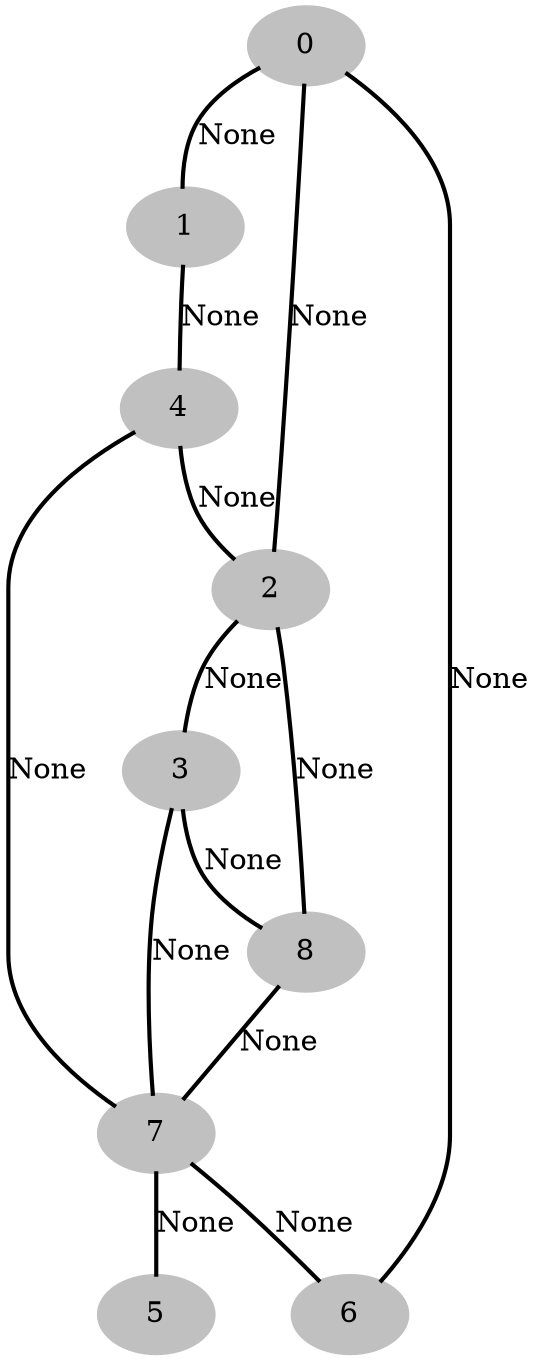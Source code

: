 graph G {
    0 [penwidth=3,label="0",color="Grey",style="filled"]
    1 [penwidth=3,label="1",color="Grey",style="filled"]
    2 [penwidth=3,label="2",color="Grey",style="filled"]
    3 [penwidth=3,label="3",color="Grey",style="filled"]
    4 [penwidth=3,label="4",color="Grey",style="filled"]
    5 [penwidth=3,label="5",color="Grey",style="filled"]
    6 [penwidth=3,label="6",color="Grey",style="filled"]
    7 [penwidth=3,label="7",color="Grey",style="filled"]
    8 [penwidth=3,label="8",color="Grey",style="filled"]

    0--6 [penwidth=2,label="None"]
    4--2 [penwidth=2,label="None"]
    0--1 [penwidth=2,label="None"]
    4--7 [penwidth=2,label="None"]
    0--2 [penwidth=2,label="None"]
    8--2 [penwidth=2,label="None"]
    2--3 [penwidth=2,label="None"]
    3--8 [penwidth=2,label="None"]
    7--6 [penwidth=2,label="None"]
    3--7 [penwidth=2,label="None"]
    7--5 [penwidth=2,label="None"]
    1--4 [penwidth=2,label="None"]
    8--7 [penwidth=2,label="None"]
}